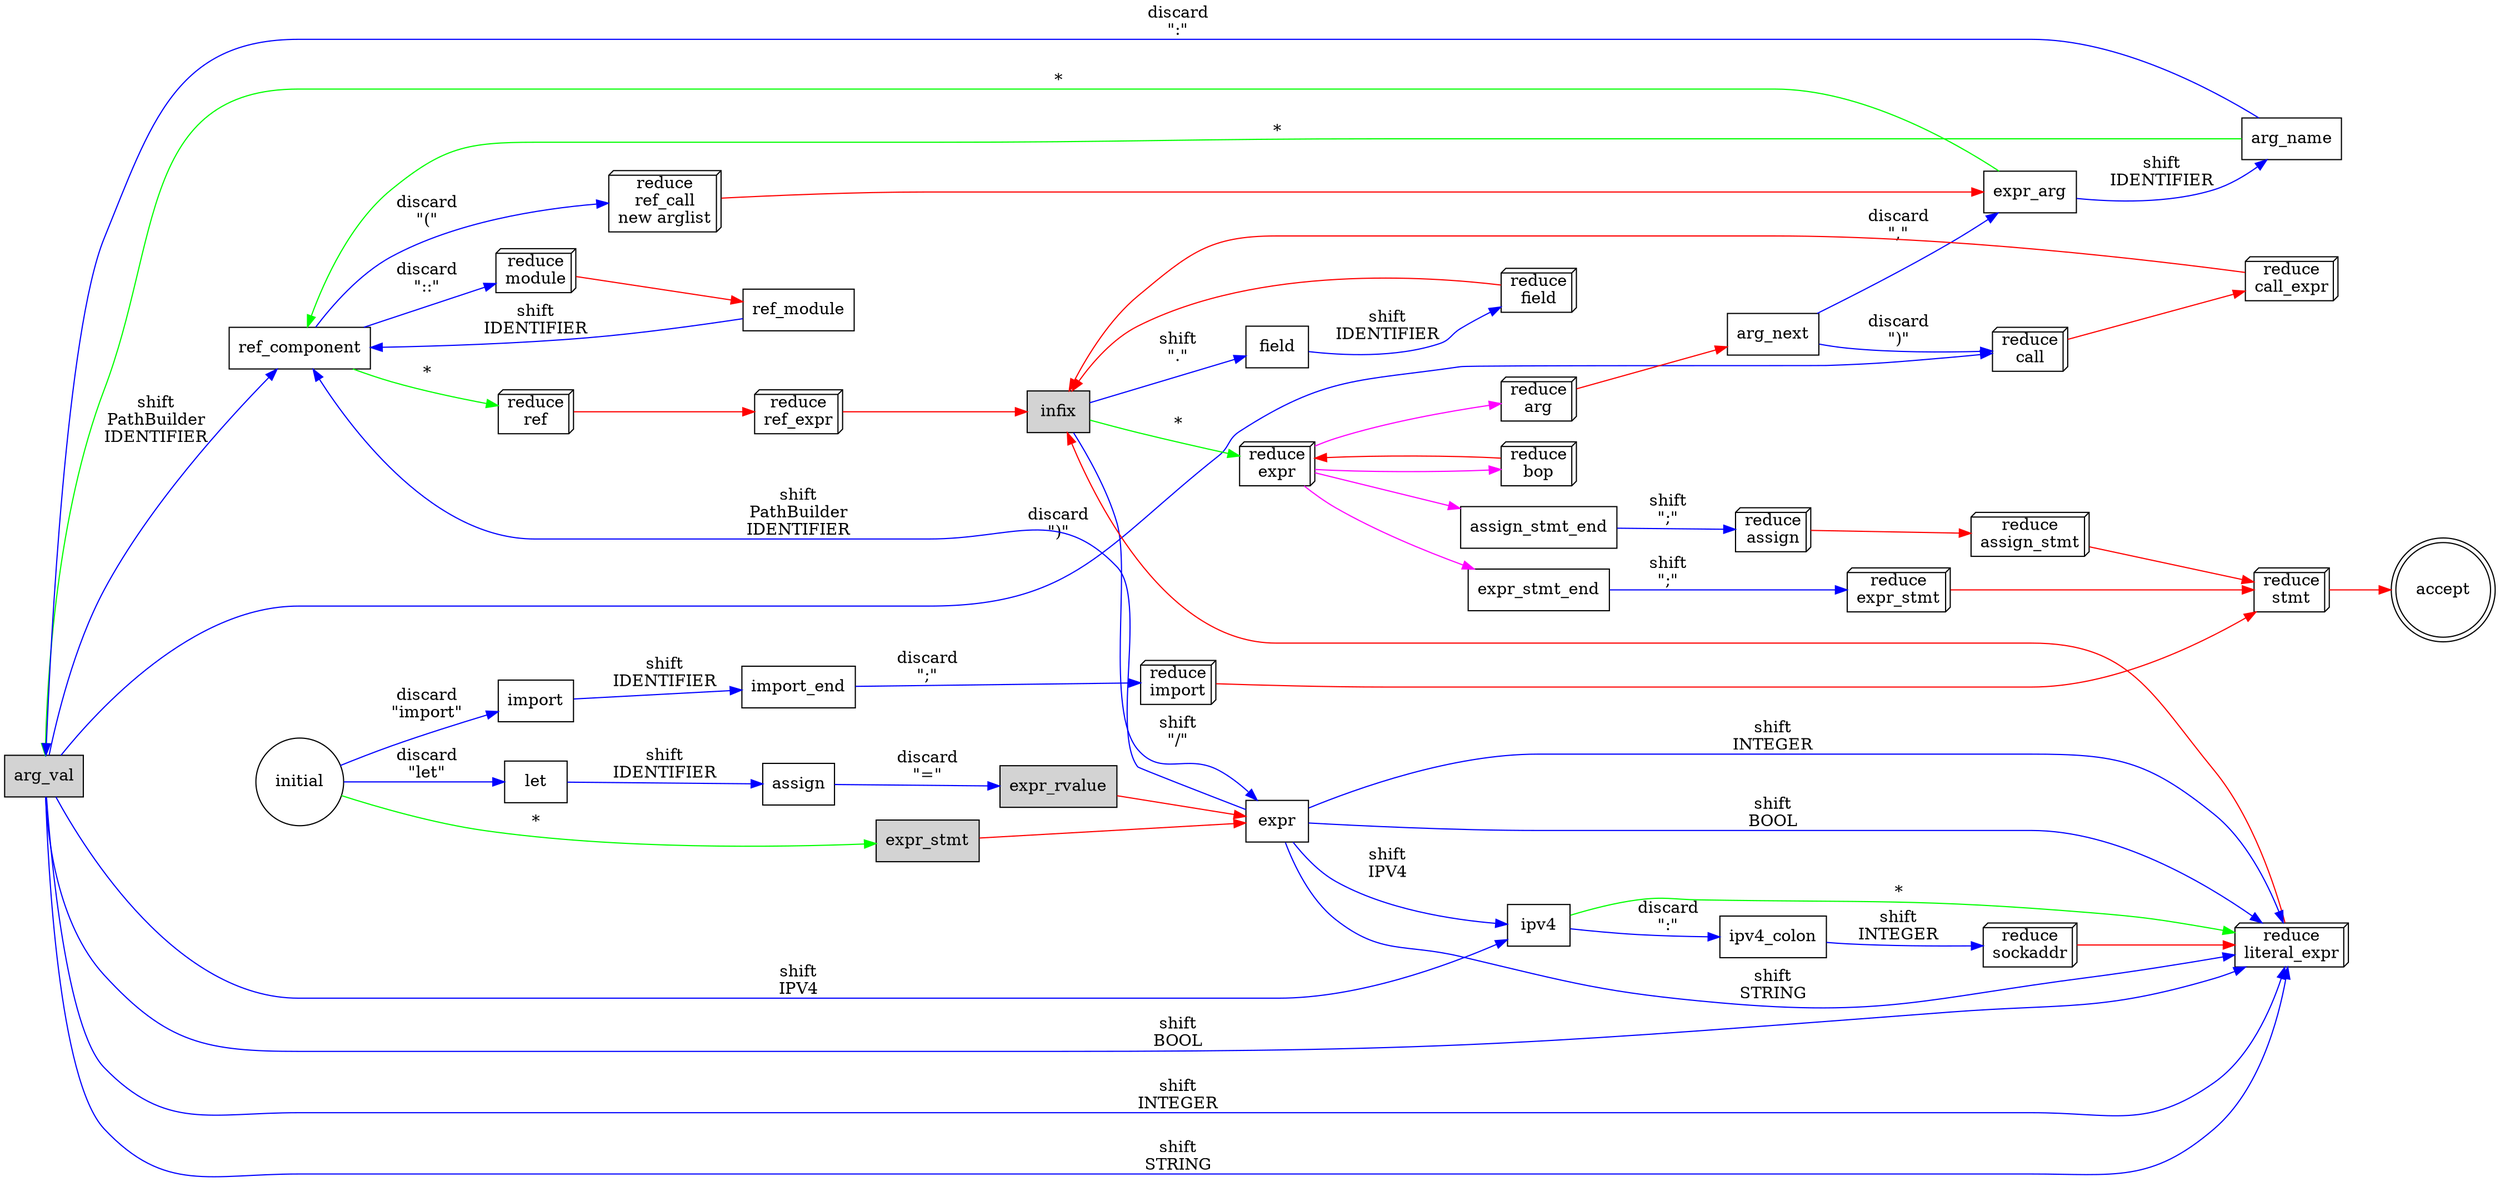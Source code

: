 digraph {
	/* Key:
	 *
	 * blue edges indicate consuming a token
	 * red edges indicate non-consuming GOTO transitions
	 * green edges indicate non-consuming catchall transitions
	 * magenta edges represent popping a state from the stack and transitioning to it
	 *
	 * 3dbox nodes indicate a reduction step
	 *
	 * filled nodes indicate pushing a state transition to the stack
	 */
	graph [rankdir=LR];
	node [shape=rectangle];
	edge [color=blue];

	arg_val [style=filled];
	expr_stmt [style=filled];
	expr_rvalue [style=filled];
	infix [style=filled];

	initial [shape="circle"];
	accept [shape="doublecircle"];

	initial -> import [label="discard\n\"import\""];
	initial -> let [label="discard\n\"let\""];
	initial -> expr_stmt [label="*" color=green];

	import -> import_end [label="shift\nIDENTIFIER"];
	import_end -> reduce_import [label="discard\n\";\""];

	let -> assign [label="shift\nIDENTIFIER"];

	assign -> expr_rvalue [label="discard\n\"=\""];

	reduce_import -> reduce_stmt [color=red];
	reduce_import [label="reduce\nimport" shape=box3d];

	// ref

	ref_component -> reduce_module [label="discard\n\"::\""];

	ref_component -> reduce_ref_call [label="discard\n\"(\""];
	ref_component -> reduce_ref_naked [label="*" color=green];


	reduce_ref_call -> expr_arg [color=red];
	reduce_ref_call [label="reduce\nref_call\nnew arglist" shape=box3d];


	reduce_module -> ref_module [color=red];
	reduce_module [label="reduce\nmodule" shape=box3d];

	ref_module -> ref_component [label="shift\nIDENTIFIER"];

	arg_next -> expr_arg [label="discard\n\",\""];
	arg_next -> reduce_call [label="discard\n\")\""];

	expr_arg -> arg_name [label="shift\nIDENTIFIER"];
	expr_arg -> arg_val [label="*" color=green];
	arg_name -> arg_val [label="discard\n\":\""];
	arg_name -> ref_component [label="*" color=green];

	arg_val -> reduce_literal_expr [label="shift\nSTRING"];
	arg_val -> reduce_literal_expr [label="shift\nINTEGER"];
	arg_val -> reduce_literal_expr [label="shift\nBOOL"];
	arg_val -> ipv4 [label="shift\nIPV4"];
	arg_val -> ref_component [label="shift\nPathBuilder\nIDENTIFIER"];

	arg_val -> reduce_call [label="discard\n\")\""];

	expr_stmt -> expr [color=red];
	expr_rvalue -> expr [color=red];

	expr -> reduce_literal_expr [label="shift\nSTRING"];
	expr -> reduce_literal_expr [label="shift\nINTEGER"];
	expr -> reduce_literal_expr [label="shift\nBOOL"];
	expr -> ipv4 [label="shift\nIPV4"];
	expr -> ref_component [label="shift\nPathBuilder\nIDENTIFIER"];

	reduce_arg -> arg_next [color=red];
	reduce_arg [label="reduce\narg" shape=box3d];

	reduce_bop -> reduce_expr [color=red];
	reduce_bop [label="reduce\nbop" shape=box3d];

	reduce_literal_expr -> infix [color=red];
	reduce_literal_expr [label="reduce\nliteral_expr" shape=box3d];

	reduce_ref_naked -> reduce_ref_expr [color=red];
	reduce_ref_naked [label="reduce\nref" shape=box3d];

	reduce_ref_expr -> infix [color=red];
	reduce_ref_expr [label="reduce\nref_expr" shape=box3d];

	reduce_call_expr -> infix [color=red];
	reduce_call_expr [label="reduce\ncall_expr" shape=box3d];

	field -> reduce_field [label="shift\nIDENTIFIER"];
	reduce_field [label="reduce\nfield" shape=box3d];
	reduce_field -> infix [color=red];

	infix -> expr [label="shift\n\"/\""];
	infix -> field [label="shift\n\".\""];
	infix -> reduce_expr [label="*" color=green];

	reduce_expr -> reduce_arg [color=magenta];
	reduce_expr -> reduce_bop [color=magenta];
	reduce_expr -> expr_stmt_end [color=magenta];
	reduce_expr -> assign_stmt_end [color=magenta];
	reduce_expr [label="reduce\nexpr" shape=box3d];

	ipv4 -> ipv4_colon [label="discard\n\":\""];
	ipv4 -> reduce_literal_expr [label="*" color=green];

	ipv4_colon -> reduce_sockaddr [label="shift\nINTEGER"];

	reduce_sockaddr -> reduce_literal_expr [color=red];
	reduce_sockaddr [label="reduce\nsockaddr" shape=box3d];

	reduce_call -> reduce_call_expr [color=red];
	reduce_call [label="reduce\ncall" shape=box3d];

	expr_stmt_end -> reduce_expr_stmt [label="shift\n\";\""];

	assign_stmt_end -> reduce_assign [label="shift\n\";\""];

	reduce_assign -> reduce_assign_stmt [color=red];
	reduce_assign [label="reduce\nassign" shape=box3d];

	reduce_expr_stmt -> reduce_stmt [color=red];
	reduce_expr_stmt [label="reduce\nexpr_stmt" shape=box3d];

	reduce_assign_stmt -> reduce_stmt [color=red];
	reduce_assign_stmt [label="reduce\nassign_stmt" shape=box3d];

	reduce_stmt -> accept [color=red];
	reduce_stmt [label="reduce\nstmt" shape=box3d];
}

